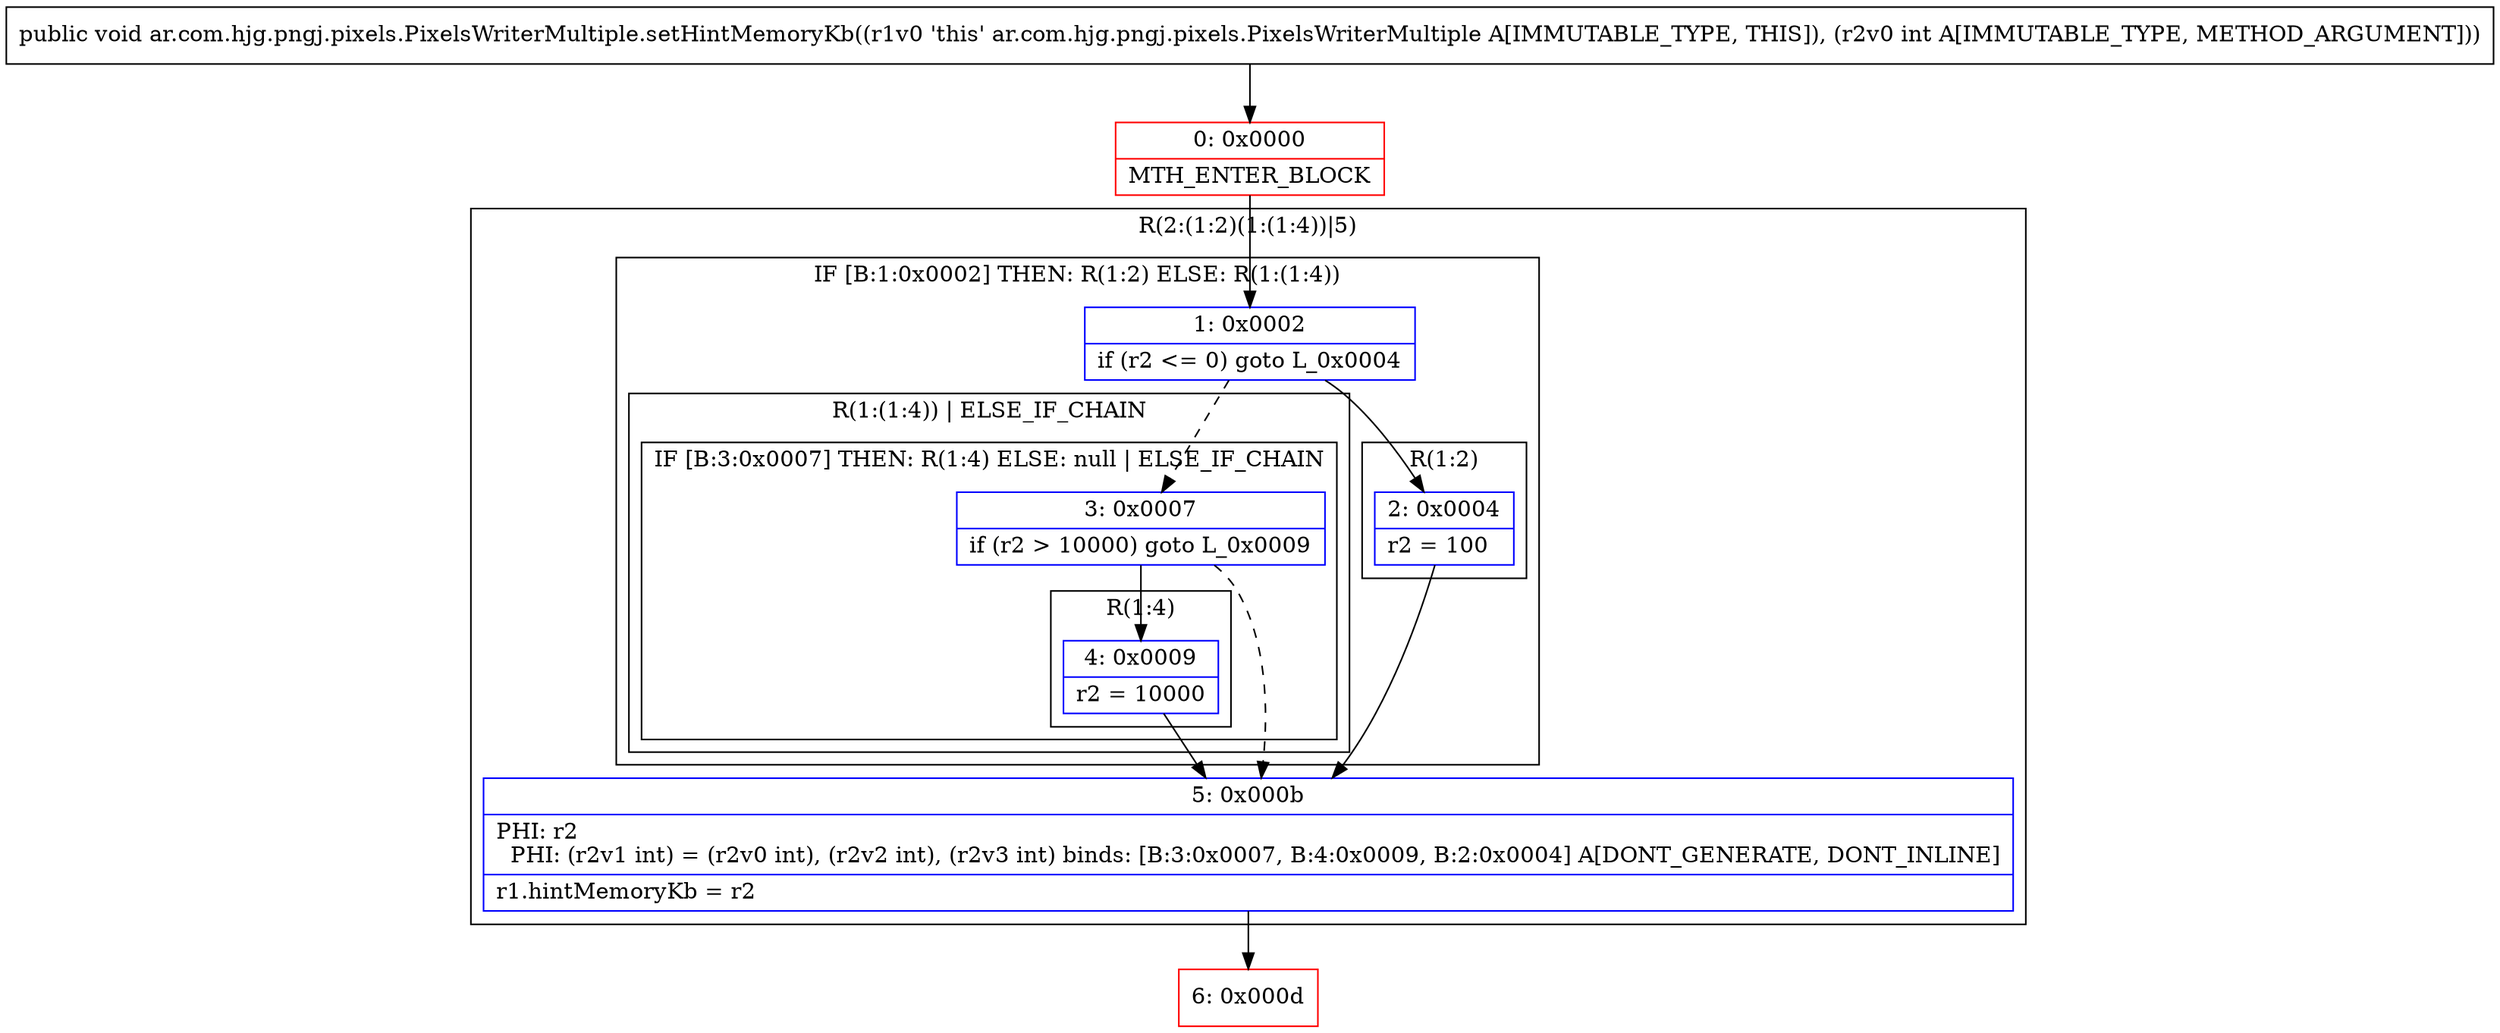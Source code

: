 digraph "CFG forar.com.hjg.pngj.pixels.PixelsWriterMultiple.setHintMemoryKb(I)V" {
subgraph cluster_Region_1663274457 {
label = "R(2:(1:2)(1:(1:4))|5)";
node [shape=record,color=blue];
subgraph cluster_IfRegion_1018675349 {
label = "IF [B:1:0x0002] THEN: R(1:2) ELSE: R(1:(1:4))";
node [shape=record,color=blue];
Node_1 [shape=record,label="{1\:\ 0x0002|if (r2 \<= 0) goto L_0x0004\l}"];
subgraph cluster_Region_1266781157 {
label = "R(1:2)";
node [shape=record,color=blue];
Node_2 [shape=record,label="{2\:\ 0x0004|r2 = 100\l}"];
}
subgraph cluster_Region_541949044 {
label = "R(1:(1:4)) | ELSE_IF_CHAIN\l";
node [shape=record,color=blue];
subgraph cluster_IfRegion_1602183393 {
label = "IF [B:3:0x0007] THEN: R(1:4) ELSE: null | ELSE_IF_CHAIN\l";
node [shape=record,color=blue];
Node_3 [shape=record,label="{3\:\ 0x0007|if (r2 \> 10000) goto L_0x0009\l}"];
subgraph cluster_Region_1573822707 {
label = "R(1:4)";
node [shape=record,color=blue];
Node_4 [shape=record,label="{4\:\ 0x0009|r2 = 10000\l}"];
}
}
}
}
Node_5 [shape=record,label="{5\:\ 0x000b|PHI: r2 \l  PHI: (r2v1 int) = (r2v0 int), (r2v2 int), (r2v3 int) binds: [B:3:0x0007, B:4:0x0009, B:2:0x0004] A[DONT_GENERATE, DONT_INLINE]\l|r1.hintMemoryKb = r2\l}"];
}
Node_0 [shape=record,color=red,label="{0\:\ 0x0000|MTH_ENTER_BLOCK\l}"];
Node_6 [shape=record,color=red,label="{6\:\ 0x000d}"];
MethodNode[shape=record,label="{public void ar.com.hjg.pngj.pixels.PixelsWriterMultiple.setHintMemoryKb((r1v0 'this' ar.com.hjg.pngj.pixels.PixelsWriterMultiple A[IMMUTABLE_TYPE, THIS]), (r2v0 int A[IMMUTABLE_TYPE, METHOD_ARGUMENT])) }"];
MethodNode -> Node_0;
Node_1 -> Node_2;
Node_1 -> Node_3[style=dashed];
Node_2 -> Node_5;
Node_3 -> Node_4;
Node_3 -> Node_5[style=dashed];
Node_4 -> Node_5;
Node_5 -> Node_6;
Node_0 -> Node_1;
}

